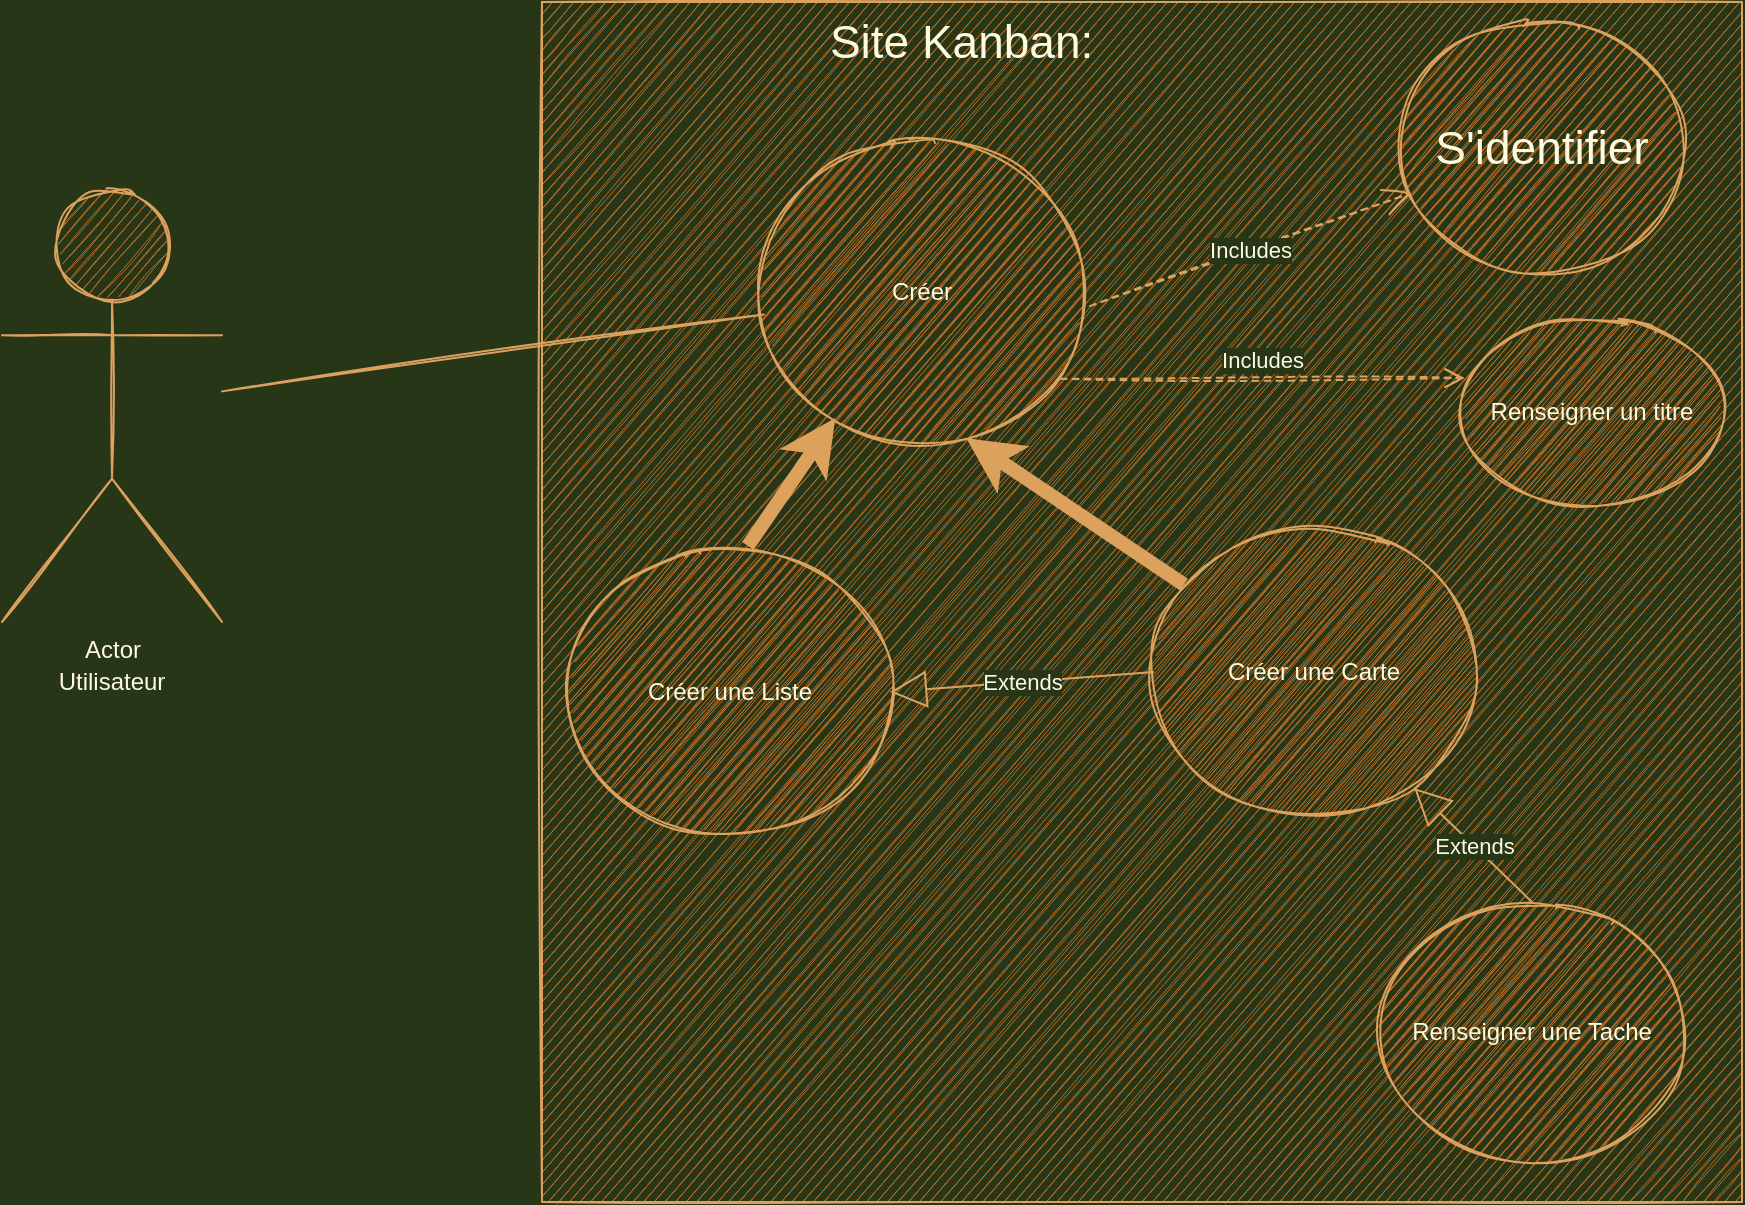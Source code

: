 <mxfile version="13.9.9" type="device"><diagram id="_0MLN-TCqtPIgfVdd30j" name="Page-1"><mxGraphModel dx="2062" dy="1182" grid="1" gridSize="10" guides="1" tooltips="1" connect="1" arrows="1" fold="1" page="1" pageScale="1" pageWidth="827" pageHeight="1169" background="#283618" math="0" shadow="0"><root><mxCell id="0"/><mxCell id="1" parent="0"/><mxCell id="pkJ9h0ZN2vjc4JI262UK-15" value="Utilisateur" style="text;html=1;align=center;verticalAlign=middle;whiteSpace=wrap;rounded=0;fontColor=#FEFAE0;sketch=1;" vertex="1" parent="1"><mxGeometry x="90" y="410" width="50" height="20" as="geometry"/></mxCell><mxCell id="pkJ9h0ZN2vjc4JI262UK-16" value="" style="whiteSpace=wrap;html=1;aspect=fixed;fillColor=#BC6C25;strokeColor=#DDA15E;fontColor=#FEFAE0;sketch=1;" vertex="1" parent="1"><mxGeometry x="330" y="80" width="600" height="600" as="geometry"/></mxCell><mxCell id="pkJ9h0ZN2vjc4JI262UK-17" value="Site Kanban:&amp;nbsp;" style="text;html=1;align=center;verticalAlign=middle;whiteSpace=wrap;rounded=0;fontSize=23;fontColor=#FEFAE0;sketch=1;" vertex="1" parent="1"><mxGeometry x="450" y="90" width="186" height="20" as="geometry"/></mxCell><mxCell id="pkJ9h0ZN2vjc4JI262UK-18" value="Créer" style="ellipse;whiteSpace=wrap;html=1;fillColor=#BC6C25;strokeColor=#DDA15E;fontColor=#FEFAE0;sketch=1;" vertex="1" parent="1"><mxGeometry x="440" y="150" width="160" height="150" as="geometry"/></mxCell><mxCell id="pkJ9h0ZN2vjc4JI262UK-19" value="" style="endArrow=none;html=1;strokeColor=#DDA15E;fontColor=#FEFAE0;sketch=1;labelBackgroundColor=#283618;" edge="1" parent="1" source="pkJ9h0ZN2vjc4JI262UK-24" target="pkJ9h0ZN2vjc4JI262UK-18"><mxGeometry width="50" height="50" relative="1" as="geometry"><mxPoint x="170" y="260.593" as="sourcePoint"/><mxPoint x="330" y="370" as="targetPoint"/></mxGeometry></mxCell><mxCell id="pkJ9h0ZN2vjc4JI262UK-20" value="&lt;font style=&quot;font-size: 23px&quot;&gt;S'identifier&lt;/font&gt;" style="ellipse;whiteSpace=wrap;html=1;fillColor=#BC6C25;strokeColor=#DDA15E;fontColor=#FEFAE0;sketch=1;" vertex="1" parent="1"><mxGeometry x="760" y="90" width="140" height="125" as="geometry"/></mxCell><mxCell id="pkJ9h0ZN2vjc4JI262UK-21" value="Includes" style="endArrow=open;endSize=12;dashed=1;html=1;exitX=1.025;exitY=0.547;exitDx=0;exitDy=0;strokeColor=#DDA15E;fontColor=#FEFAE0;sketch=1;exitPerimeter=0;labelBackgroundColor=#283618;" edge="1" parent="1" source="pkJ9h0ZN2vjc4JI262UK-18" target="pkJ9h0ZN2vjc4JI262UK-20"><mxGeometry x="-0.001" width="160" relative="1" as="geometry"><mxPoint x="440" y="220" as="sourcePoint"/><mxPoint x="600" y="220" as="targetPoint"/><Array as="points"/><mxPoint as="offset"/></mxGeometry></mxCell><mxCell id="pkJ9h0ZN2vjc4JI262UK-22" value="Includes" style="html=1;verticalAlign=bottom;endArrow=open;dashed=1;endSize=8;exitX=0.933;exitY=0.789;exitDx=0;exitDy=0;exitPerimeter=0;strokeColor=#DDA15E;fontColor=#FEFAE0;sketch=1;entryX=0.012;entryY=0.311;entryDx=0;entryDy=0;entryPerimeter=0;labelBackgroundColor=#283618;" edge="1" parent="1" source="pkJ9h0ZN2vjc4JI262UK-18" target="pkJ9h0ZN2vjc4JI262UK-23"><mxGeometry relative="1" as="geometry"><mxPoint x="560" y="300" as="sourcePoint"/><mxPoint x="480" y="300" as="targetPoint"/></mxGeometry></mxCell><mxCell id="pkJ9h0ZN2vjc4JI262UK-23" value="Renseigner un titre" style="ellipse;whiteSpace=wrap;html=1;fillColor=#BC6C25;strokeColor=#DDA15E;fontColor=#FEFAE0;sketch=1;" vertex="1" parent="1"><mxGeometry x="790" y="240" width="130" height="90" as="geometry"/></mxCell><mxCell id="pkJ9h0ZN2vjc4JI262UK-24" value="Actor" style="shape=umlActor;verticalLabelPosition=bottom;verticalAlign=top;html=1;outlineConnect=0;fillColor=#BC6C25;strokeColor=#DDA15E;fontColor=#FEFAE0;sketch=1;" vertex="1" parent="1"><mxGeometry x="60" y="175" width="110" height="215" as="geometry"/></mxCell><mxCell id="pkJ9h0ZN2vjc4JI262UK-25" value="Créer une Liste" style="ellipse;whiteSpace=wrap;html=1;fillColor=#BC6C25;strokeColor=#DDA15E;fontColor=#FEFAE0;sketch=1;" vertex="1" parent="1"><mxGeometry x="344" y="350" width="160" height="150" as="geometry"/></mxCell><mxCell id="pkJ9h0ZN2vjc4JI262UK-26" value="Créer une Carte" style="ellipse;whiteSpace=wrap;html=1;fillColor=#BC6C25;strokeColor=#DDA15E;fontColor=#FEFAE0;sketch=1;" vertex="1" parent="1"><mxGeometry x="636" y="340" width="160" height="150" as="geometry"/></mxCell><mxCell id="pkJ9h0ZN2vjc4JI262UK-27" value="" style="endArrow=classic;html=1;entryX=0.638;entryY=0.987;entryDx=0;entryDy=0;entryPerimeter=0;strokeWidth=7;fillColor=#BC6C25;strokeColor=#DDA15E;labelBackgroundColor=#283618;fontColor=#FEFAE0;" edge="1" parent="1" source="pkJ9h0ZN2vjc4JI262UK-26" target="pkJ9h0ZN2vjc4JI262UK-18"><mxGeometry width="50" height="50" relative="1" as="geometry"><mxPoint x="710" y="380" as="sourcePoint"/><mxPoint x="780" y="460" as="targetPoint"/></mxGeometry></mxCell><mxCell id="pkJ9h0ZN2vjc4JI262UK-28" value="" style="endArrow=classic;html=1;strokeWidth=7;fillColor=#BC6C25;strokeColor=#DDA15E;exitX=0.556;exitY=0.013;exitDx=0;exitDy=0;exitPerimeter=0;labelBackgroundColor=#283618;fontColor=#FEFAE0;" edge="1" parent="1" target="pkJ9h0ZN2vjc4JI262UK-18" source="pkJ9h0ZN2vjc4JI262UK-25"><mxGeometry width="50" height="50" relative="1" as="geometry"><mxPoint x="440" y="357" as="sourcePoint"/><mxPoint x="421.34" y="290.0" as="targetPoint"/></mxGeometry></mxCell><mxCell id="pkJ9h0ZN2vjc4JI262UK-31" value="Extends" style="endArrow=block;endSize=16;endFill=0;html=1;exitX=0;exitY=0.5;exitDx=0;exitDy=0;entryX=1;entryY=0.5;entryDx=0;entryDy=0;labelBackgroundColor=#283618;strokeColor=#DDA15E;fontColor=#FEFAE0;" edge="1" parent="1" source="pkJ9h0ZN2vjc4JI262UK-26" target="pkJ9h0ZN2vjc4JI262UK-25"><mxGeometry width="160" relative="1" as="geometry"><mxPoint x="330" y="490" as="sourcePoint"/><mxPoint x="490" y="490" as="targetPoint"/></mxGeometry></mxCell><mxCell id="pkJ9h0ZN2vjc4JI262UK-32" value="Renseigner une Tache" style="ellipse;whiteSpace=wrap;html=1;fillColor=#BC6C25;strokeColor=#DDA15E;fontColor=#FEFAE0;sketch=1;" vertex="1" parent="1"><mxGeometry x="750" y="530" width="150" height="130" as="geometry"/></mxCell><mxCell id="pkJ9h0ZN2vjc4JI262UK-33" value="Extends" style="endArrow=block;endSize=16;endFill=0;html=1;exitX=0.5;exitY=0;exitDx=0;exitDy=0;entryX=0.813;entryY=0.887;entryDx=0;entryDy=0;labelBackgroundColor=#283618;strokeColor=#DDA15E;fontColor=#FEFAE0;entryPerimeter=0;" edge="1" parent="1" source="pkJ9h0ZN2vjc4JI262UK-32" target="pkJ9h0ZN2vjc4JI262UK-26"><mxGeometry width="160" relative="1" as="geometry"><mxPoint x="832" y="510" as="sourcePoint"/><mxPoint x="700" y="520" as="targetPoint"/></mxGeometry></mxCell></root></mxGraphModel></diagram></mxfile>